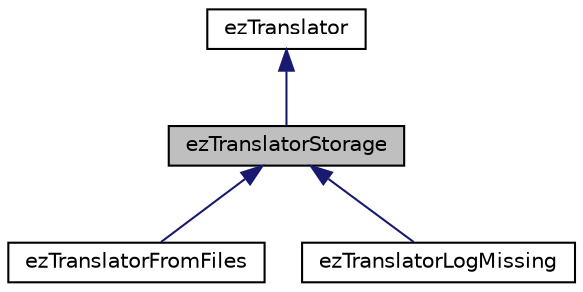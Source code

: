 digraph "ezTranslatorStorage"
{
 // LATEX_PDF_SIZE
  edge [fontname="Helvetica",fontsize="10",labelfontname="Helvetica",labelfontsize="10"];
  node [fontname="Helvetica",fontsize="10",shape=record];
  Node1 [label="ezTranslatorStorage",height=0.2,width=0.4,color="black", fillcolor="grey75", style="filled", fontcolor="black",tooltip="Can store translated strings and all translation requests will come from that storage...."];
  Node2 -> Node1 [dir="back",color="midnightblue",fontsize="10",style="solid",fontname="Helvetica"];
  Node2 [label="ezTranslator",height=0.2,width=0.4,color="black", fillcolor="white", style="filled",URL="$da/d40/classez_translator.htm",tooltip="Base class to translate one string into another."];
  Node1 -> Node3 [dir="back",color="midnightblue",fontsize="10",style="solid",fontname="Helvetica"];
  Node3 [label="ezTranslatorFromFiles",height=0.2,width=0.4,color="black", fillcolor="white", style="filled",URL="$df/dea/classez_translator_from_files.htm",tooltip="Loads translations from files. Each translator can have different search paths, but the files to be l..."];
  Node1 -> Node4 [dir="back",color="midnightblue",fontsize="10",style="solid",fontname="Helvetica"];
  Node4 [label="ezTranslatorLogMissing",height=0.2,width=0.4,color="black", fillcolor="white", style="filled",URL="$d5/d65/classez_translator_log_missing.htm",tooltip="Outputs a 'Missing Translation' warning the first time a string translation is requested...."];
}

